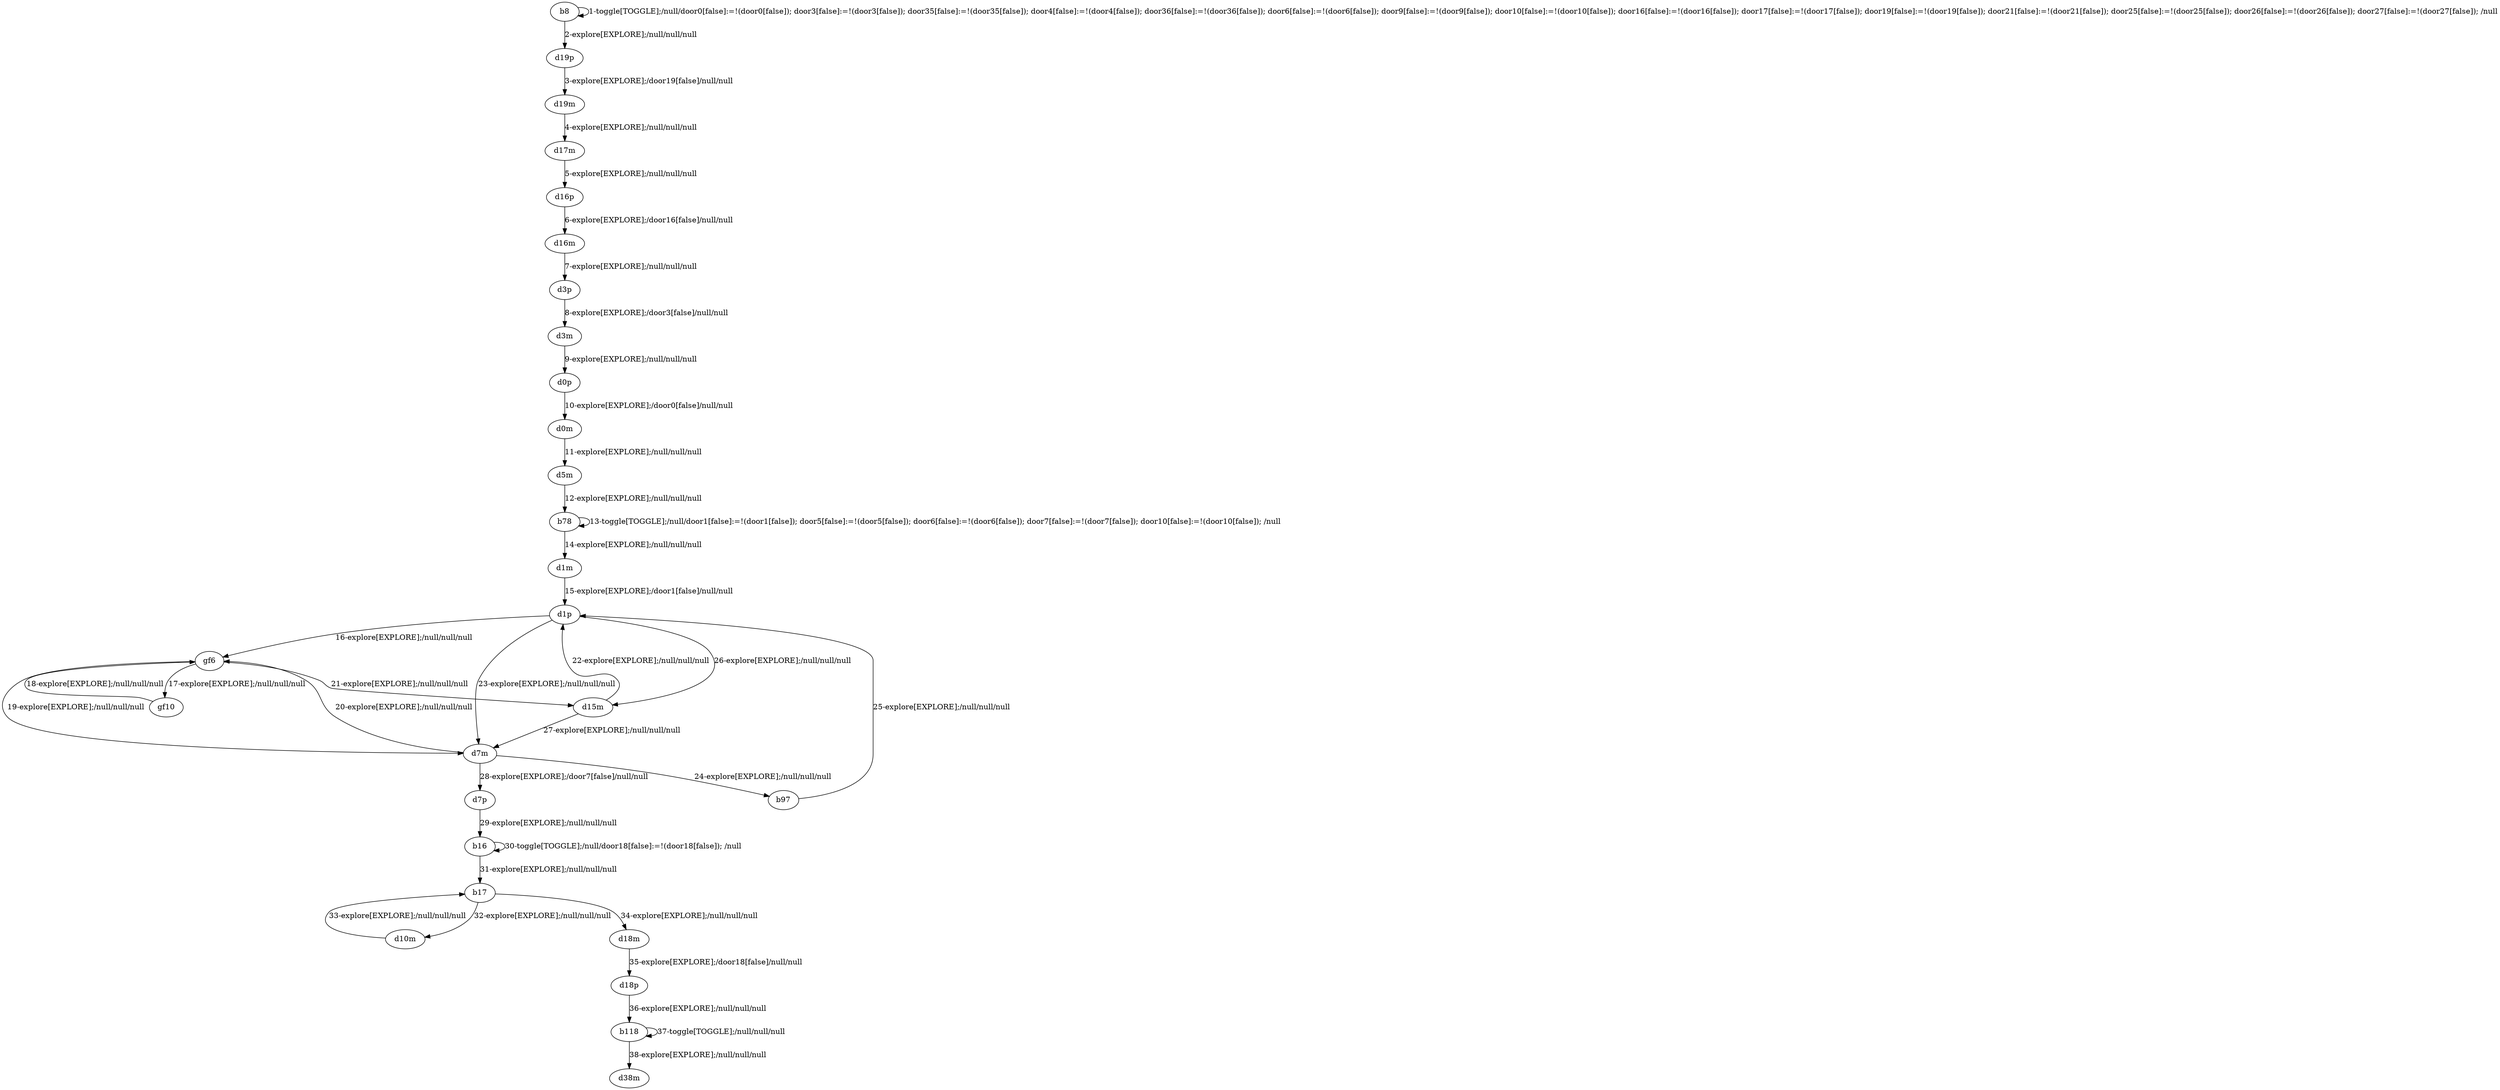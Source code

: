 # Total number of goals covered by this test: 1
# gf6 --> d7m

digraph g {
"b8" -> "b8" [label = "1-toggle[TOGGLE];/null/door0[false]:=!(door0[false]); door3[false]:=!(door3[false]); door35[false]:=!(door35[false]); door4[false]:=!(door4[false]); door36[false]:=!(door36[false]); door6[false]:=!(door6[false]); door9[false]:=!(door9[false]); door10[false]:=!(door10[false]); door16[false]:=!(door16[false]); door17[false]:=!(door17[false]); door19[false]:=!(door19[false]); door21[false]:=!(door21[false]); door25[false]:=!(door25[false]); door26[false]:=!(door26[false]); door27[false]:=!(door27[false]); /null"];
"b8" -> "d19p" [label = "2-explore[EXPLORE];/null/null/null"];
"d19p" -> "d19m" [label = "3-explore[EXPLORE];/door19[false]/null/null"];
"d19m" -> "d17m" [label = "4-explore[EXPLORE];/null/null/null"];
"d17m" -> "d16p" [label = "5-explore[EXPLORE];/null/null/null"];
"d16p" -> "d16m" [label = "6-explore[EXPLORE];/door16[false]/null/null"];
"d16m" -> "d3p" [label = "7-explore[EXPLORE];/null/null/null"];
"d3p" -> "d3m" [label = "8-explore[EXPLORE];/door3[false]/null/null"];
"d3m" -> "d0p" [label = "9-explore[EXPLORE];/null/null/null"];
"d0p" -> "d0m" [label = "10-explore[EXPLORE];/door0[false]/null/null"];
"d0m" -> "d5m" [label = "11-explore[EXPLORE];/null/null/null"];
"d5m" -> "b78" [label = "12-explore[EXPLORE];/null/null/null"];
"b78" -> "b78" [label = "13-toggle[TOGGLE];/null/door1[false]:=!(door1[false]); door5[false]:=!(door5[false]); door6[false]:=!(door6[false]); door7[false]:=!(door7[false]); door10[false]:=!(door10[false]); /null"];
"b78" -> "d1m" [label = "14-explore[EXPLORE];/null/null/null"];
"d1m" -> "d1p" [label = "15-explore[EXPLORE];/door1[false]/null/null"];
"d1p" -> "gf6" [label = "16-explore[EXPLORE];/null/null/null"];
"gf6" -> "gf10" [label = "17-explore[EXPLORE];/null/null/null"];
"gf10" -> "gf6" [label = "18-explore[EXPLORE];/null/null/null"];
"gf6" -> "d7m" [label = "19-explore[EXPLORE];/null/null/null"];
"d7m" -> "gf6" [label = "20-explore[EXPLORE];/null/null/null"];
"gf6" -> "d15m" [label = "21-explore[EXPLORE];/null/null/null"];
"d15m" -> "d1p" [label = "22-explore[EXPLORE];/null/null/null"];
"d1p" -> "d7m" [label = "23-explore[EXPLORE];/null/null/null"];
"d7m" -> "b97" [label = "24-explore[EXPLORE];/null/null/null"];
"b97" -> "d1p" [label = "25-explore[EXPLORE];/null/null/null"];
"d1p" -> "d15m" [label = "26-explore[EXPLORE];/null/null/null"];
"d15m" -> "d7m" [label = "27-explore[EXPLORE];/null/null/null"];
"d7m" -> "d7p" [label = "28-explore[EXPLORE];/door7[false]/null/null"];
"d7p" -> "b16" [label = "29-explore[EXPLORE];/null/null/null"];
"b16" -> "b16" [label = "30-toggle[TOGGLE];/null/door18[false]:=!(door18[false]); /null"];
"b16" -> "b17" [label = "31-explore[EXPLORE];/null/null/null"];
"b17" -> "d10m" [label = "32-explore[EXPLORE];/null/null/null"];
"d10m" -> "b17" [label = "33-explore[EXPLORE];/null/null/null"];
"b17" -> "d18m" [label = "34-explore[EXPLORE];/null/null/null"];
"d18m" -> "d18p" [label = "35-explore[EXPLORE];/door18[false]/null/null"];
"d18p" -> "b118" [label = "36-explore[EXPLORE];/null/null/null"];
"b118" -> "b118" [label = "37-toggle[TOGGLE];/null/null/null"];
"b118" -> "d38m" [label = "38-explore[EXPLORE];/null/null/null"];
}